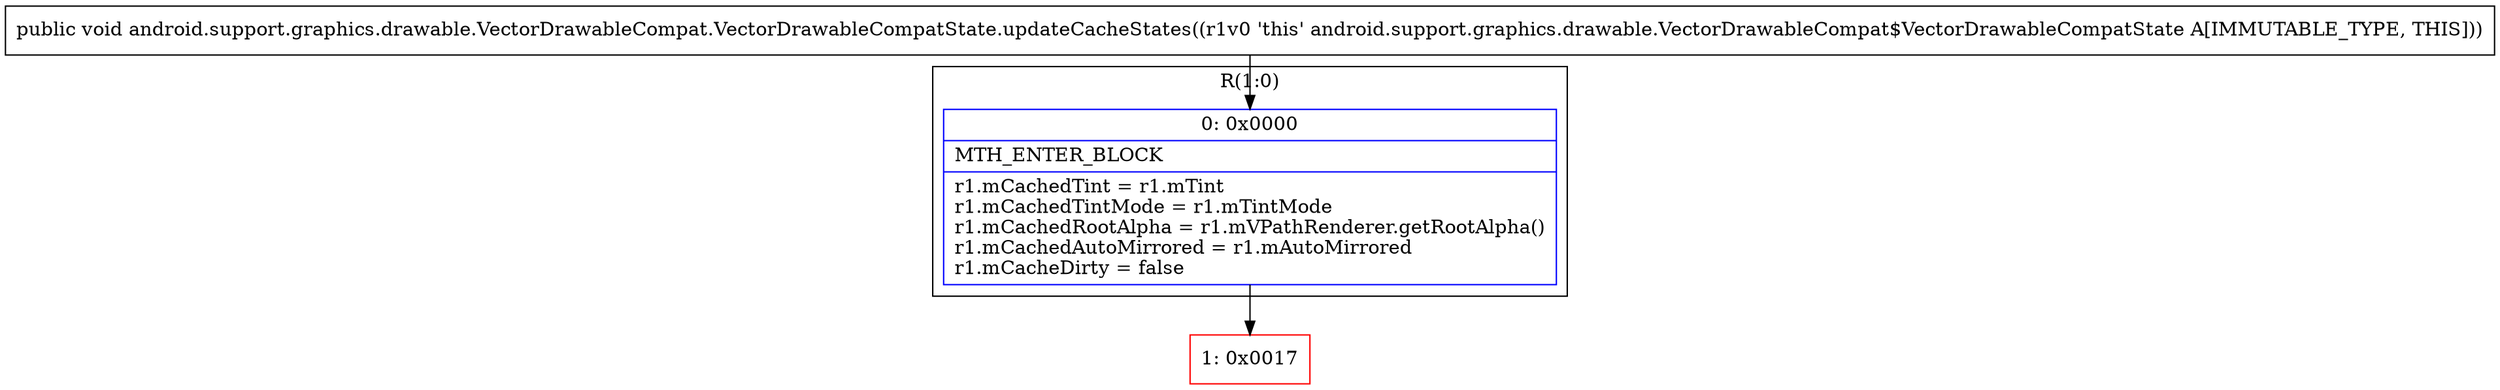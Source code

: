 digraph "CFG forandroid.support.graphics.drawable.VectorDrawableCompat.VectorDrawableCompatState.updateCacheStates()V" {
subgraph cluster_Region_891922430 {
label = "R(1:0)";
node [shape=record,color=blue];
Node_0 [shape=record,label="{0\:\ 0x0000|MTH_ENTER_BLOCK\l|r1.mCachedTint = r1.mTint\lr1.mCachedTintMode = r1.mTintMode\lr1.mCachedRootAlpha = r1.mVPathRenderer.getRootAlpha()\lr1.mCachedAutoMirrored = r1.mAutoMirrored\lr1.mCacheDirty = false\l}"];
}
Node_1 [shape=record,color=red,label="{1\:\ 0x0017}"];
MethodNode[shape=record,label="{public void android.support.graphics.drawable.VectorDrawableCompat.VectorDrawableCompatState.updateCacheStates((r1v0 'this' android.support.graphics.drawable.VectorDrawableCompat$VectorDrawableCompatState A[IMMUTABLE_TYPE, THIS])) }"];
MethodNode -> Node_0;
Node_0 -> Node_1;
}

